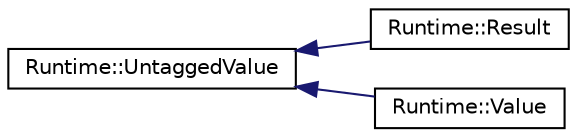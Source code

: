 digraph "Graphical Class Hierarchy"
{
  edge [fontname="Helvetica",fontsize="10",labelfontname="Helvetica",labelfontsize="10"];
  node [fontname="Helvetica",fontsize="10",shape=record];
  rankdir="LR";
  Node0 [label="Runtime::UntaggedValue",height=0.2,width=0.4,color="black", fillcolor="white", style="filled",URL="$struct_runtime_1_1_untagged_value.html"];
  Node0 -> Node1 [dir="back",color="midnightblue",fontsize="10",style="solid",fontname="Helvetica"];
  Node1 [label="Runtime::Result",height=0.2,width=0.4,color="black", fillcolor="white", style="filled",URL="$struct_runtime_1_1_result.html"];
  Node0 -> Node2 [dir="back",color="midnightblue",fontsize="10",style="solid",fontname="Helvetica"];
  Node2 [label="Runtime::Value",height=0.2,width=0.4,color="black", fillcolor="white", style="filled",URL="$struct_runtime_1_1_value.html"];
}
